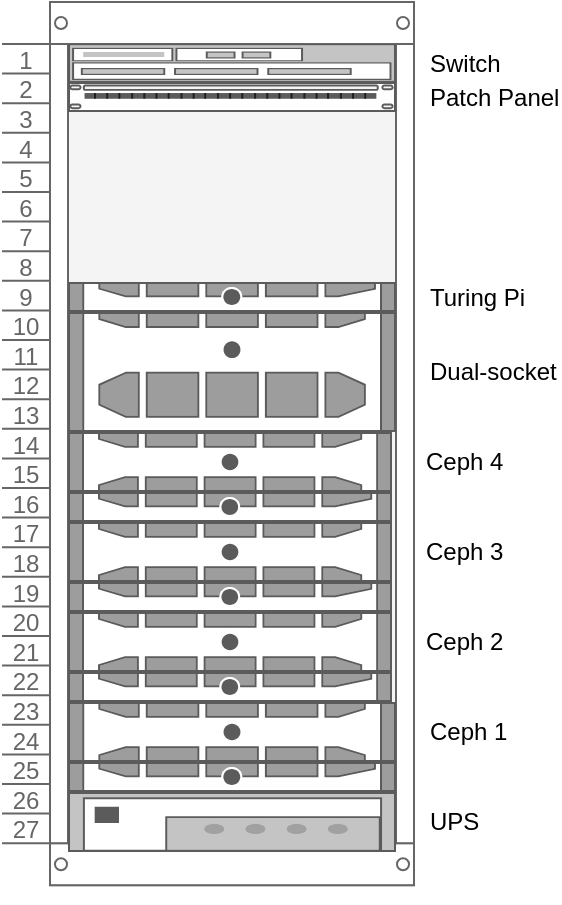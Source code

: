<mxfile version="20.8.23" type="github" pages="8">
  <diagram id="Quo61Ri9_a2yAbudEfrT" name="Rack">
    <mxGraphModel dx="1232" dy="1152" grid="1" gridSize="10" guides="1" tooltips="1" connect="1" arrows="1" fold="1" page="1" pageScale="1" pageWidth="850" pageHeight="1100" math="0" shadow="0">
      <root>
        <mxCell id="0" />
        <mxCell id="1" parent="0" />
        <mxCell id="zNo3CK7nKQr4pIhICBur-1" value="" style="strokeColor=#666666;html=1;verticalLabelPosition=bottom;labelBackgroundColor=#ffffff;verticalAlign=top;outlineConnect=0;shadow=0;dashed=0;shape=mxgraph.rackGeneral.rackCabinet2;fillColor2=#f4f4f4;container=1;collapsible=0;childLayout=rack;allowGaps=1;marginLeft=33;marginRight=9;marginTop=21;marginBottom=22;textColor=#666666;numDisp=ascend;unitNum=27;" parent="1" vertex="1">
          <mxGeometry x="300" y="170" width="206" height="450" as="geometry" />
        </mxCell>
        <mxCell id="zNo3CK7nKQr4pIhICBur-23" value="Switch" style="strokeColor=#666666;html=1;labelPosition=right;align=left;spacingLeft=15;shadow=0;dashed=0;outlineConnect=0;shape=mxgraph.rack.general.switches_1;" parent="zNo3CK7nKQr4pIhICBur-1" vertex="1">
          <mxGeometry x="33" y="21" width="164" height="19" as="geometry" />
        </mxCell>
        <mxCell id="zNo3CK7nKQr4pIhICBur-21" value="Patch Panel" style="strokeColor=#666666;html=1;labelPosition=right;align=left;spacingLeft=15;shadow=0;dashed=0;outlineConnect=0;shape=mxgraph.rack.general.cat5e_rack_mount_patch_panel_24_ports;" parent="zNo3CK7nKQr4pIhICBur-1" vertex="1">
          <mxGeometry x="33" y="40" width="164" height="15" as="geometry" />
        </mxCell>
        <mxCell id="zNo3CK7nKQr4pIhICBur-26" value="Turing Pi" style="strokeColor=#666666;html=1;labelPosition=right;align=left;spacingLeft=15;shadow=0;dashed=0;outlineConnect=0;shape=mxgraph.rack.dell.dell_poweredge_1u;" parent="zNo3CK7nKQr4pIhICBur-1" vertex="1">
          <mxGeometry x="33" y="140" width="164" height="15" as="geometry" />
        </mxCell>
        <mxCell id="zNo3CK7nKQr4pIhICBur-8" value="Dual-socket" style="strokeColor=#666666;html=1;labelPosition=right;align=left;spacingLeft=15;shadow=0;dashed=0;outlineConnect=0;shape=mxgraph.rack.dell.dell_poweredge_4u;" parent="zNo3CK7nKQr4pIhICBur-1" vertex="1">
          <mxGeometry x="33" y="155" width="164" height="60" as="geometry" />
        </mxCell>
        <mxCell id="zNo3CK7nKQr4pIhICBur-18" value="" style="group;labelPosition=right;verticalLabelPosition=middle;align=left;verticalAlign=middle;" parent="zNo3CK7nKQr4pIhICBur-1" vertex="1" connectable="0">
          <mxGeometry x="33" y="215" width="164" height="45" as="geometry" />
        </mxCell>
        <mxCell id="zNo3CK7nKQr4pIhICBur-19" value="Ceph 4" style="strokeColor=#666666;html=1;labelPosition=right;align=left;spacingLeft=15;shadow=0;dashed=0;outlineConnect=0;shape=mxgraph.rack.dell.dell_poweredge_2u;" parent="zNo3CK7nKQr4pIhICBur-18" vertex="1">
          <mxGeometry width="162" height="30" as="geometry" />
        </mxCell>
        <mxCell id="zNo3CK7nKQr4pIhICBur-20" value="" style="strokeColor=#666666;html=1;labelPosition=right;align=left;spacingLeft=15;shadow=0;dashed=0;outlineConnect=0;shape=mxgraph.rack.dell.dell_poweredge_1u;" parent="zNo3CK7nKQr4pIhICBur-18" vertex="1">
          <mxGeometry y="30" width="162" height="15" as="geometry" />
        </mxCell>
        <mxCell id="zNo3CK7nKQr4pIhICBur-30" value="" style="group;labelPosition=right;verticalLabelPosition=middle;align=left;verticalAlign=middle;" parent="zNo3CK7nKQr4pIhICBur-1" vertex="1" connectable="0">
          <mxGeometry x="33" y="260" width="164" height="45" as="geometry" />
        </mxCell>
        <mxCell id="zNo3CK7nKQr4pIhICBur-31" value="Ceph 3" style="strokeColor=#666666;html=1;labelPosition=right;align=left;spacingLeft=15;shadow=0;dashed=0;outlineConnect=0;shape=mxgraph.rack.dell.dell_poweredge_2u;" parent="zNo3CK7nKQr4pIhICBur-30" vertex="1">
          <mxGeometry width="162" height="30.0" as="geometry" />
        </mxCell>
        <mxCell id="zNo3CK7nKQr4pIhICBur-32" value="" style="strokeColor=#666666;html=1;labelPosition=right;align=left;spacingLeft=15;shadow=0;dashed=0;outlineConnect=0;shape=mxgraph.rack.dell.dell_poweredge_1u;" parent="zNo3CK7nKQr4pIhICBur-30" vertex="1">
          <mxGeometry y="30.0" width="162" height="15.0" as="geometry" />
        </mxCell>
        <mxCell id="zNo3CK7nKQr4pIhICBur-34" value="" style="group" parent="zNo3CK7nKQr4pIhICBur-1" vertex="1" connectable="0">
          <mxGeometry x="33" y="305" width="164" height="45" as="geometry" />
        </mxCell>
        <mxCell id="zNo3CK7nKQr4pIhICBur-13" value="Ceph 2" style="strokeColor=#666666;html=1;labelPosition=right;align=left;spacingLeft=15;shadow=0;dashed=0;outlineConnect=0;shape=mxgraph.rack.dell.dell_poweredge_2u;" parent="zNo3CK7nKQr4pIhICBur-34" vertex="1">
          <mxGeometry width="162" height="30" as="geometry" />
        </mxCell>
        <mxCell id="zNo3CK7nKQr4pIhICBur-14" value="" style="strokeColor=#666666;html=1;labelPosition=right;align=left;spacingLeft=15;shadow=0;dashed=0;outlineConnect=0;shape=mxgraph.rack.dell.dell_poweredge_1u;" parent="zNo3CK7nKQr4pIhICBur-34" vertex="1">
          <mxGeometry y="30" width="162" height="15" as="geometry" />
        </mxCell>
        <mxCell id="zNo3CK7nKQr4pIhICBur-33" value="" style="group" parent="zNo3CK7nKQr4pIhICBur-1" vertex="1" connectable="0">
          <mxGeometry x="33" y="350" width="164" height="45" as="geometry" />
        </mxCell>
        <mxCell id="zNo3CK7nKQr4pIhICBur-6" value="Ceph 1" style="strokeColor=#666666;html=1;labelPosition=right;align=left;spacingLeft=15;shadow=0;dashed=0;outlineConnect=0;shape=mxgraph.rack.dell.dell_poweredge_2u;" parent="zNo3CK7nKQr4pIhICBur-33" vertex="1">
          <mxGeometry width="164" height="30" as="geometry" />
        </mxCell>
        <mxCell id="zNo3CK7nKQr4pIhICBur-7" value="" style="strokeColor=#666666;html=1;labelPosition=right;align=left;spacingLeft=15;shadow=0;dashed=0;outlineConnect=0;shape=mxgraph.rack.dell.dell_poweredge_1u;" parent="zNo3CK7nKQr4pIhICBur-33" vertex="1">
          <mxGeometry y="30" width="164" height="15" as="geometry" />
        </mxCell>
        <mxCell id="zNo3CK7nKQr4pIhICBur-28" value="UPS" style="strokeColor=#666666;html=1;labelPosition=right;align=left;spacingLeft=15;shadow=0;dashed=0;outlineConnect=0;shape=mxgraph.rack.general.hub;" parent="zNo3CK7nKQr4pIhICBur-1" vertex="1">
          <mxGeometry x="33" y="395" width="164" height="30" as="geometry" />
        </mxCell>
      </root>
    </mxGraphModel>
  </diagram>
  <diagram id="E1EfsuxhSvi0O3DrFGvF" name="Network Overview">
    <mxGraphModel dx="1232" dy="1152" grid="1" gridSize="10" guides="1" tooltips="1" connect="1" arrows="1" fold="1" page="1" pageScale="1" pageWidth="850" pageHeight="1100" math="0" shadow="0">
      <root>
        <mxCell id="0" />
        <mxCell id="1" parent="0" />
        <mxCell id="7sLhB7o1R7ILvc8eoV0f-6" style="edgeStyle=orthogonalEdgeStyle;rounded=0;orthogonalLoop=1;jettySize=auto;html=1;entryX=0.1;entryY=1;entryDx=0;entryDy=0;entryPerimeter=0;" parent="1" source="7sLhB7o1R7ILvc8eoV0f-2" target="7sLhB7o1R7ILvc8eoV0f-5" edge="1">
          <mxGeometry relative="1" as="geometry" />
        </mxCell>
        <UserObject label="SuperMicro" link="data:page/id,ElCHXQXP82IoNYrYS7ia" id="7sLhB7o1R7ILvc8eoV0f-2">
          <mxCell style="sketch=0;aspect=fixed;pointerEvents=1;shadow=0;dashed=0;html=1;strokeColor=none;labelPosition=center;verticalLabelPosition=bottom;verticalAlign=top;align=center;fillColor=#00188D;shape=mxgraph.mscae.enterprise.device" parent="1" vertex="1">
            <mxGeometry x="336" y="524" width="50" height="26" as="geometry" />
          </mxCell>
        </UserObject>
        <mxCell id="7sLhB7o1R7ILvc8eoV0f-8" style="edgeStyle=orthogonalEdgeStyle;rounded=0;orthogonalLoop=1;jettySize=auto;html=1;entryX=0.9;entryY=1;entryDx=0;entryDy=0;entryPerimeter=0;" parent="1" source="7sLhB7o1R7ILvc8eoV0f-3" target="7sLhB7o1R7ILvc8eoV0f-5" edge="1">
          <mxGeometry relative="1" as="geometry" />
        </mxCell>
        <UserObject label="Ceph" link="data:page/id,j83oYdBpqzVburkKQ1tJ" id="7sLhB7o1R7ILvc8eoV0f-3">
          <mxCell style="sketch=0;aspect=fixed;pointerEvents=1;shadow=0;dashed=0;html=1;strokeColor=none;labelPosition=center;verticalLabelPosition=bottom;verticalAlign=top;align=center;fillColor=#00188D;shape=mxgraph.mscae.enterprise.device" parent="1" vertex="1">
            <mxGeometry x="465" y="524" width="50" height="26" as="geometry" />
          </mxCell>
        </UserObject>
        <mxCell id="7sLhB7o1R7ILvc8eoV0f-7" style="edgeStyle=orthogonalEdgeStyle;rounded=0;orthogonalLoop=1;jettySize=auto;html=1;entryX=0.5;entryY=1;entryDx=0;entryDy=0;entryPerimeter=0;" parent="1" source="7sLhB7o1R7ILvc8eoV0f-4" target="7sLhB7o1R7ILvc8eoV0f-5" edge="1">
          <mxGeometry relative="1" as="geometry" />
        </mxCell>
        <UserObject label="JellyHive" link="data:page/id,f75ZTOVikK77dWQOuikO" id="7sLhB7o1R7ILvc8eoV0f-4">
          <mxCell style="sketch=0;aspect=fixed;pointerEvents=1;shadow=0;dashed=0;html=1;strokeColor=none;labelPosition=center;verticalLabelPosition=bottom;verticalAlign=top;align=center;fillColor=#00188D;shape=mxgraph.mscae.enterprise.device" parent="1" vertex="1">
            <mxGeometry x="400.5" y="524" width="50" height="26" as="geometry" />
          </mxCell>
        </UserObject>
        <mxCell id="5HfGmw7fs_nK85q7B12F-2" style="edgeStyle=orthogonalEdgeStyle;rounded=0;orthogonalLoop=1;jettySize=auto;html=1;exitX=0.5;exitY=0;exitDx=0;exitDy=0;exitPerimeter=0;entryX=0.5;entryY=0.71;entryDx=0;entryDy=0;entryPerimeter=0;" parent="1" source="7sLhB7o1R7ILvc8eoV0f-5" target="5HfGmw7fs_nK85q7B12F-1" edge="1">
          <mxGeometry relative="1" as="geometry" />
        </mxCell>
        <mxCell id="7sLhB7o1R7ILvc8eoV0f-5" value="10G&amp;nbsp; SFP+ Switch" style="fontColor=#0066CC;verticalAlign=middle;verticalLabelPosition=middle;labelPosition=left;align=right;html=1;outlineConnect=0;fillColor=#CCCCCC;strokeColor=#6881B3;gradientColor=none;gradientDirection=north;strokeWidth=2;shape=mxgraph.networks.switch;" parent="1" vertex="1">
          <mxGeometry x="376" y="394" width="100" height="30" as="geometry" />
        </mxCell>
        <mxCell id="7sLhB7o1R7ILvc8eoV0f-9" value="" style="sketch=0;aspect=fixed;pointerEvents=1;shadow=0;dashed=0;html=1;strokeColor=none;labelPosition=center;verticalLabelPosition=bottom;verticalAlign=top;align=center;fillColor=#00188D;shape=mxgraph.mscae.enterprise.wireless_connection;rotation=-90;" parent="1" vertex="1">
          <mxGeometry x="404.5" y="215.62" width="42" height="50" as="geometry" />
        </mxCell>
        <mxCell id="7sLhB7o1R7ILvc8eoV0f-10" value="Orbi Main" style="sketch=0;aspect=fixed;pointerEvents=1;shadow=0;dashed=0;html=1;strokeColor=none;labelPosition=left;verticalLabelPosition=middle;verticalAlign=middle;align=right;fillColor=#00188D;shape=mxgraph.mscae.enterprise.router" parent="1" vertex="1">
          <mxGeometry x="386" y="154" width="79" height="61.62" as="geometry" />
        </mxCell>
        <mxCell id="5HfGmw7fs_nK85q7B12F-1" value="Orbi Room" style="sketch=0;aspect=fixed;pointerEvents=1;shadow=0;dashed=0;html=1;strokeColor=none;labelPosition=left;verticalLabelPosition=middle;verticalAlign=middle;align=right;fillColor=#00188D;shape=mxgraph.mscae.enterprise.router" parent="1" vertex="1">
          <mxGeometry x="386" y="274" width="79" height="61.62" as="geometry" />
        </mxCell>
      </root>
    </mxGraphModel>
  </diagram>
  <diagram id="ElCHXQXP82IoNYrYS7ia" name="SuperMicro DualSock">
    <mxGraphModel dx="1232" dy="1152" grid="1" gridSize="10" guides="1" tooltips="1" connect="1" arrows="1" fold="1" page="1" pageScale="1" pageWidth="850" pageHeight="1100" math="0" shadow="0">
      <root>
        <mxCell id="0" />
        <mxCell id="1" parent="0" />
      </root>
    </mxGraphModel>
  </diagram>
  <diagram id="j83oYdBpqzVburkKQ1tJ" name="Ceph">
    <mxGraphModel dx="1232" dy="1152" grid="1" gridSize="10" guides="1" tooltips="1" connect="1" arrows="1" fold="1" page="1" pageScale="1" pageWidth="850" pageHeight="1100" math="0" shadow="0">
      <root>
        <mxCell id="0" />
        <mxCell id="1" parent="0" />
        <mxCell id="AwaVexAP-3yjNLGgfEaI-5" style="edgeStyle=orthogonalEdgeStyle;rounded=0;orthogonalLoop=1;jettySize=auto;html=1;exitX=0.5;exitY=0;exitDx=0;exitDy=0;exitPerimeter=0;entryX=0.01;entryY=0.98;entryDx=0;entryDy=0;entryPerimeter=0;" parent="1" source="AwaVexAP-3yjNLGgfEaI-1" target="AwaVexAP-3yjNLGgfEaI-4" edge="1">
          <mxGeometry relative="1" as="geometry" />
        </mxCell>
        <UserObject label="Ceph-1" link="data:page/id,Vjd5sq-JhDC3Dur63Eyk" id="AwaVexAP-3yjNLGgfEaI-1">
          <mxCell style="sketch=0;aspect=fixed;pointerEvents=1;shadow=0;dashed=0;html=1;strokeColor=none;labelPosition=center;verticalLabelPosition=bottom;verticalAlign=top;align=center;fillColor=#00188D;shape=mxgraph.mscae.enterprise.server_generic" parent="1" vertex="1">
            <mxGeometry x="330" y="490" width="24" height="50" as="geometry" />
          </mxCell>
        </UserObject>
        <mxCell id="AwaVexAP-3yjNLGgfEaI-6" style="edgeStyle=orthogonalEdgeStyle;rounded=0;orthogonalLoop=1;jettySize=auto;html=1;exitX=0.5;exitY=0;exitDx=0;exitDy=0;exitPerimeter=0;entryX=0.5;entryY=1;entryDx=0;entryDy=0;entryPerimeter=0;" parent="1" source="AwaVexAP-3yjNLGgfEaI-2" target="AwaVexAP-3yjNLGgfEaI-4" edge="1">
          <mxGeometry relative="1" as="geometry" />
        </mxCell>
        <UserObject label="Ceph-2" link="data:page/id,dJAMB9YnKg-9HXfTzt0Q" id="AwaVexAP-3yjNLGgfEaI-2">
          <mxCell style="sketch=0;aspect=fixed;pointerEvents=1;shadow=0;dashed=0;html=1;strokeColor=none;labelPosition=center;verticalLabelPosition=bottom;verticalAlign=top;align=center;fillColor=#00188D;shape=mxgraph.mscae.enterprise.server_generic" parent="1" vertex="1">
            <mxGeometry x="450" y="490" width="24" height="50" as="geometry" />
          </mxCell>
        </UserObject>
        <mxCell id="AwaVexAP-3yjNLGgfEaI-7" style="edgeStyle=orthogonalEdgeStyle;rounded=0;orthogonalLoop=1;jettySize=auto;html=1;exitX=0.5;exitY=0;exitDx=0;exitDy=0;exitPerimeter=0;entryX=0.99;entryY=0.98;entryDx=0;entryDy=0;entryPerimeter=0;" parent="1" source="AwaVexAP-3yjNLGgfEaI-3" target="AwaVexAP-3yjNLGgfEaI-4" edge="1">
          <mxGeometry relative="1" as="geometry" />
        </mxCell>
        <UserObject label="Ceph-3" link="data:page/id,MnN-UX4BbHbzCIjnVO7I" id="AwaVexAP-3yjNLGgfEaI-3">
          <mxCell style="sketch=0;aspect=fixed;pointerEvents=1;shadow=0;dashed=0;html=1;strokeColor=none;labelPosition=center;verticalLabelPosition=bottom;verticalAlign=top;align=center;fillColor=#00188D;shape=mxgraph.mscae.enterprise.server_generic" parent="1" vertex="1">
            <mxGeometry x="570" y="490" width="24" height="50" as="geometry" />
          </mxCell>
        </UserObject>
        <mxCell id="AwaVexAP-3yjNLGgfEaI-4" value="10Gb SFP+ Switch" style="sketch=0;aspect=fixed;pointerEvents=1;shadow=0;dashed=0;html=1;strokeColor=none;labelPosition=center;verticalLabelPosition=top;verticalAlign=bottom;align=center;fillColor=#00188D;shape=mxgraph.mscae.enterprise.device" parent="1" vertex="1">
          <mxGeometry x="437" y="320" width="50" height="26" as="geometry" />
        </mxCell>
        <UserObject label="Go Back" link="data:page/id,E1EfsuxhSvi0O3DrFGvF" id="1Opaqr3p8xX2t_JSOPM--1">
          <mxCell style="shape=flexArrow;endArrow=classic;html=1;rounded=0;labelPosition=right;verticalLabelPosition=bottom;align=left;verticalAlign=top;" parent="1" edge="1">
            <mxGeometry width="50" height="50" relative="1" as="geometry">
              <mxPoint x="90" y="90" as="sourcePoint" />
              <mxPoint x="40" y="40" as="targetPoint" />
            </mxGeometry>
          </mxCell>
        </UserObject>
      </root>
    </mxGraphModel>
  </diagram>
  <diagram id="Vjd5sq-JhDC3Dur63Eyk" name="Ceph-1">
    <mxGraphModel dx="1232" dy="1152" grid="1" gridSize="10" guides="1" tooltips="1" connect="1" arrows="1" fold="1" page="1" pageScale="1" pageWidth="850" pageHeight="1100" math="0" shadow="0">
      <root>
        <mxCell id="0" />
        <mxCell id="1" parent="0" />
        <mxCell id="ApBoAAum1uApdB_s47ig-1" value="SFP+ NIC, Dual port" style="sketch=0;aspect=fixed;pointerEvents=1;shadow=0;dashed=0;html=1;strokeColor=none;labelPosition=center;verticalLabelPosition=bottom;verticalAlign=top;align=center;fillColor=#00188D;shape=mxgraph.mscae.enterprise.network_card" parent="1" vertex="1">
          <mxGeometry x="520" y="720" width="50" height="35" as="geometry" />
        </mxCell>
        <mxCell id="ApBoAAum1uApdB_s47ig-2" value="mITX/mATX 2U Chassis, 4~ 3.5&quot; drives" style="sketch=0;aspect=fixed;pointerEvents=1;shadow=0;dashed=0;html=1;strokeColor=none;labelPosition=center;verticalLabelPosition=top;verticalAlign=bottom;align=center;fillColor=#00188D;shape=mxgraph.mscae.enterprise.device" parent="1" vertex="1">
          <mxGeometry x="400" y="450" width="50" height="26" as="geometry" />
        </mxCell>
        <mxCell id="ApBoAAum1uApdB_s47ig-3" style="edgeStyle=orthogonalEdgeStyle;rounded=0;orthogonalLoop=1;jettySize=auto;html=1;exitX=1;exitY=0.505;exitDx=0;exitDy=0;exitPerimeter=0;" parent="1" source="ApBoAAum1uApdB_s47ig-5" target="ApBoAAum1uApdB_s47ig-1" edge="1">
          <mxGeometry relative="1" as="geometry" />
        </mxCell>
        <mxCell id="ApBoAAum1uApdB_s47ig-4" style="edgeStyle=orthogonalEdgeStyle;rounded=0;orthogonalLoop=1;jettySize=auto;html=1;exitX=0.5;exitY=0.03;exitDx=0;exitDy=0;exitPerimeter=0;entryX=0.5;entryY=1;entryDx=0;entryDy=0;entryPerimeter=0;" parent="1" source="ApBoAAum1uApdB_s47ig-5" target="ApBoAAum1uApdB_s47ig-15" edge="1">
          <mxGeometry relative="1" as="geometry" />
        </mxCell>
        <mxCell id="ApBoAAum1uApdB_s47ig-5" value="Ryzen 7 5700G" style="sketch=0;aspect=fixed;pointerEvents=1;shadow=0;dashed=0;html=1;strokeColor=none;labelPosition=left;verticalLabelPosition=middle;verticalAlign=middle;align=right;fillColor=#00188D;shape=mxgraph.mscae.enterprise.connectors" parent="1" vertex="1">
          <mxGeometry x="400" y="720" width="50" height="34" as="geometry" />
        </mxCell>
        <mxCell id="ApBoAAum1uApdB_s47ig-6" style="edgeStyle=orthogonalEdgeStyle;rounded=0;orthogonalLoop=1;jettySize=auto;html=1;exitX=1;exitY=0.5;exitDx=0;exitDy=0;exitPerimeter=0;entryX=0;entryY=0.5;entryDx=0;entryDy=0;entryPerimeter=0;" parent="1" source="ApBoAAum1uApdB_s47ig-7" target="ApBoAAum1uApdB_s47ig-15" edge="1">
          <mxGeometry relative="1" as="geometry" />
        </mxCell>
        <mxCell id="ApBoAAum1uApdB_s47ig-7" value="4TB 3.5&quot; HDD" style="sketch=0;aspect=fixed;pointerEvents=1;shadow=0;dashed=0;html=1;strokeColor=none;labelPosition=center;verticalLabelPosition=bottom;verticalAlign=top;align=center;fillColor=#00188D;shape=mxgraph.mscae.enterprise.database_generic" parent="1" vertex="1">
          <mxGeometry x="114.5" y="700" width="37" height="50" as="geometry" />
        </mxCell>
        <mxCell id="ApBoAAum1uApdB_s47ig-8" style="edgeStyle=orthogonalEdgeStyle;rounded=0;orthogonalLoop=1;jettySize=auto;html=1;exitX=1;exitY=0.5;exitDx=0;exitDy=0;exitPerimeter=0;entryX=0;entryY=0.5;entryDx=0;entryDy=0;entryPerimeter=0;" parent="1" source="ApBoAAum1uApdB_s47ig-9" target="ApBoAAum1uApdB_s47ig-15" edge="1">
          <mxGeometry relative="1" as="geometry" />
        </mxCell>
        <mxCell id="ApBoAAum1uApdB_s47ig-9" value="M.2 NVMe for OS" style="sketch=0;aspect=fixed;pointerEvents=1;shadow=0;dashed=0;html=1;strokeColor=none;labelPosition=center;verticalLabelPosition=top;verticalAlign=bottom;align=center;fillColor=#00188D;shape=mxgraph.mscae.enterprise.document" parent="1" vertex="1">
          <mxGeometry x="111.5" y="490" width="40" height="50" as="geometry" />
        </mxCell>
        <mxCell id="ApBoAAum1uApdB_s47ig-10" style="edgeStyle=orthogonalEdgeStyle;rounded=0;orthogonalLoop=1;jettySize=auto;html=1;exitX=1;exitY=0.5;exitDx=0;exitDy=0;exitPerimeter=0;entryX=0;entryY=0.5;entryDx=0;entryDy=0;entryPerimeter=0;" parent="1" source="ApBoAAum1uApdB_s47ig-11" target="ApBoAAum1uApdB_s47ig-15" edge="1">
          <mxGeometry relative="1" as="geometry" />
        </mxCell>
        <mxCell id="ApBoAAum1uApdB_s47ig-11" value="M.2 NVMe for Journaling" style="sketch=0;aspect=fixed;pointerEvents=1;shadow=0;dashed=0;html=1;strokeColor=none;labelPosition=center;verticalLabelPosition=bottom;verticalAlign=top;align=center;fillColor=#00188D;shape=mxgraph.mscae.enterprise.document" parent="1" vertex="1">
          <mxGeometry x="110" y="589" width="40" height="50" as="geometry" />
        </mxCell>
        <mxCell id="ApBoAAum1uApdB_s47ig-12" style="edgeStyle=orthogonalEdgeStyle;rounded=0;orthogonalLoop=1;jettySize=auto;html=1;exitX=0.5;exitY=0;exitDx=0;exitDy=0;exitPerimeter=0;entryX=0.5;entryY=0.97;entryDx=0;entryDy=0;entryPerimeter=0;" parent="1" source="ApBoAAum1uApdB_s47ig-13" target="ApBoAAum1uApdB_s47ig-5" edge="1">
          <mxGeometry relative="1" as="geometry" />
        </mxCell>
        <mxCell id="ApBoAAum1uApdB_s47ig-13" value="32-64GB Ram" style="sketch=0;aspect=fixed;pointerEvents=1;shadow=0;dashed=0;html=1;strokeColor=none;labelPosition=center;verticalLabelPosition=bottom;verticalAlign=top;align=center;fillColor=#00188D;shape=mxgraph.mscae.enterprise.storage" parent="1" vertex="1">
          <mxGeometry x="400" y="840" width="50" height="41" as="geometry" />
        </mxCell>
        <mxCell id="ApBoAAum1uApdB_s47ig-14" style="edgeStyle=orthogonalEdgeStyle;rounded=0;orthogonalLoop=1;jettySize=auto;html=1;exitX=0.5;exitY=0;exitDx=0;exitDy=0;exitPerimeter=0;entryX=0.5;entryY=1;entryDx=0;entryDy=0;entryPerimeter=0;" parent="1" source="ApBoAAum1uApdB_s47ig-15" target="ApBoAAum1uApdB_s47ig-2" edge="1">
          <mxGeometry relative="1" as="geometry" />
        </mxCell>
        <mxCell id="ApBoAAum1uApdB_s47ig-15" value="mITX/mATX motherboard" style="sketch=0;aspect=fixed;pointerEvents=1;shadow=0;dashed=0;html=1;strokeColor=none;labelPosition=right;verticalLabelPosition=middle;verticalAlign=middle;align=left;fillColor=#00188D;shape=mxgraph.mscae.enterprise.smartcard" parent="1" vertex="1">
          <mxGeometry x="400" y="598" width="50" height="32" as="geometry" />
        </mxCell>
        <UserObject label="Go Back" link="data:page/id,j83oYdBpqzVburkKQ1tJ" id="hIyNV1SKVltQaKVPm9AW-1">
          <mxCell style="shape=flexArrow;endArrow=classic;html=1;rounded=0;labelPosition=right;verticalLabelPosition=bottom;align=left;verticalAlign=top;" parent="1" edge="1">
            <mxGeometry width="50" height="50" relative="1" as="geometry">
              <mxPoint x="90" y="90" as="sourcePoint" />
              <mxPoint x="40" y="40" as="targetPoint" />
            </mxGeometry>
          </mxCell>
        </UserObject>
      </root>
    </mxGraphModel>
  </diagram>
  <diagram id="dJAMB9YnKg-9HXfTzt0Q" name="Ceph-2">
    <mxGraphModel dx="1232" dy="1152" grid="1" gridSize="10" guides="1" tooltips="1" connect="1" arrows="1" fold="1" page="1" pageScale="1" pageWidth="850" pageHeight="1100" math="0" shadow="0">
      <root>
        <mxCell id="0" />
        <mxCell id="1" parent="0" />
        <mxCell id="Hj6cFRKGHhb9x1Fbf2D3-1" value="SFP+ NIC, Dual port" style="sketch=0;aspect=fixed;pointerEvents=1;shadow=0;dashed=0;html=1;strokeColor=none;labelPosition=center;verticalLabelPosition=bottom;verticalAlign=top;align=center;fillColor=#00188D;shape=mxgraph.mscae.enterprise.network_card" parent="1" vertex="1">
          <mxGeometry x="520" y="720" width="50" height="35" as="geometry" />
        </mxCell>
        <mxCell id="Hj6cFRKGHhb9x1Fbf2D3-2" value="mITX/mATX 2U Chassis, 4~ 3.5&quot; drives" style="sketch=0;aspect=fixed;pointerEvents=1;shadow=0;dashed=0;html=1;strokeColor=none;labelPosition=center;verticalLabelPosition=top;verticalAlign=bottom;align=center;fillColor=#00188D;shape=mxgraph.mscae.enterprise.device" parent="1" vertex="1">
          <mxGeometry x="400" y="450" width="50" height="26" as="geometry" />
        </mxCell>
        <mxCell id="Hj6cFRKGHhb9x1Fbf2D3-3" style="edgeStyle=orthogonalEdgeStyle;rounded=0;orthogonalLoop=1;jettySize=auto;html=1;exitX=1;exitY=0.505;exitDx=0;exitDy=0;exitPerimeter=0;" parent="1" source="Hj6cFRKGHhb9x1Fbf2D3-5" target="Hj6cFRKGHhb9x1Fbf2D3-1" edge="1">
          <mxGeometry relative="1" as="geometry" />
        </mxCell>
        <mxCell id="Hj6cFRKGHhb9x1Fbf2D3-4" style="edgeStyle=orthogonalEdgeStyle;rounded=0;orthogonalLoop=1;jettySize=auto;html=1;exitX=0.5;exitY=0.03;exitDx=0;exitDy=0;exitPerimeter=0;entryX=0.5;entryY=1;entryDx=0;entryDy=0;entryPerimeter=0;" parent="1" source="Hj6cFRKGHhb9x1Fbf2D3-5" target="Hj6cFRKGHhb9x1Fbf2D3-15" edge="1">
          <mxGeometry relative="1" as="geometry" />
        </mxCell>
        <mxCell id="Hj6cFRKGHhb9x1Fbf2D3-5" value="Ryzen 7 5700G" style="sketch=0;aspect=fixed;pointerEvents=1;shadow=0;dashed=0;html=1;strokeColor=none;labelPosition=left;verticalLabelPosition=middle;verticalAlign=middle;align=right;fillColor=#00188D;shape=mxgraph.mscae.enterprise.connectors" parent="1" vertex="1">
          <mxGeometry x="400" y="720" width="50" height="34" as="geometry" />
        </mxCell>
        <mxCell id="Hj6cFRKGHhb9x1Fbf2D3-6" style="edgeStyle=orthogonalEdgeStyle;rounded=0;orthogonalLoop=1;jettySize=auto;html=1;exitX=1;exitY=0.5;exitDx=0;exitDy=0;exitPerimeter=0;entryX=0;entryY=0.5;entryDx=0;entryDy=0;entryPerimeter=0;" parent="1" source="Hj6cFRKGHhb9x1Fbf2D3-7" target="Hj6cFRKGHhb9x1Fbf2D3-15" edge="1">
          <mxGeometry relative="1" as="geometry" />
        </mxCell>
        <mxCell id="Hj6cFRKGHhb9x1Fbf2D3-7" value="4TB 3.5&quot; HDD" style="sketch=0;aspect=fixed;pointerEvents=1;shadow=0;dashed=0;html=1;strokeColor=none;labelPosition=center;verticalLabelPosition=bottom;verticalAlign=top;align=center;fillColor=#00188D;shape=mxgraph.mscae.enterprise.database_generic" parent="1" vertex="1">
          <mxGeometry x="114.5" y="700" width="37" height="50" as="geometry" />
        </mxCell>
        <mxCell id="Hj6cFRKGHhb9x1Fbf2D3-8" style="edgeStyle=orthogonalEdgeStyle;rounded=0;orthogonalLoop=1;jettySize=auto;html=1;exitX=1;exitY=0.5;exitDx=0;exitDy=0;exitPerimeter=0;entryX=0;entryY=0.5;entryDx=0;entryDy=0;entryPerimeter=0;" parent="1" source="Hj6cFRKGHhb9x1Fbf2D3-9" target="Hj6cFRKGHhb9x1Fbf2D3-15" edge="1">
          <mxGeometry relative="1" as="geometry" />
        </mxCell>
        <mxCell id="Hj6cFRKGHhb9x1Fbf2D3-9" value="M.2 NVMe for OS" style="sketch=0;aspect=fixed;pointerEvents=1;shadow=0;dashed=0;html=1;strokeColor=none;labelPosition=center;verticalLabelPosition=top;verticalAlign=bottom;align=center;fillColor=#00188D;shape=mxgraph.mscae.enterprise.document" parent="1" vertex="1">
          <mxGeometry x="111.5" y="490" width="40" height="50" as="geometry" />
        </mxCell>
        <mxCell id="Hj6cFRKGHhb9x1Fbf2D3-10" style="edgeStyle=orthogonalEdgeStyle;rounded=0;orthogonalLoop=1;jettySize=auto;html=1;exitX=1;exitY=0.5;exitDx=0;exitDy=0;exitPerimeter=0;entryX=0;entryY=0.5;entryDx=0;entryDy=0;entryPerimeter=0;" parent="1" source="Hj6cFRKGHhb9x1Fbf2D3-11" target="Hj6cFRKGHhb9x1Fbf2D3-15" edge="1">
          <mxGeometry relative="1" as="geometry" />
        </mxCell>
        <mxCell id="Hj6cFRKGHhb9x1Fbf2D3-11" value="M.2 NVMe for Journaling" style="sketch=0;aspect=fixed;pointerEvents=1;shadow=0;dashed=0;html=1;strokeColor=none;labelPosition=center;verticalLabelPosition=bottom;verticalAlign=top;align=center;fillColor=#00188D;shape=mxgraph.mscae.enterprise.document" parent="1" vertex="1">
          <mxGeometry x="110" y="589" width="40" height="50" as="geometry" />
        </mxCell>
        <mxCell id="Hj6cFRKGHhb9x1Fbf2D3-12" style="edgeStyle=orthogonalEdgeStyle;rounded=0;orthogonalLoop=1;jettySize=auto;html=1;exitX=0.5;exitY=0;exitDx=0;exitDy=0;exitPerimeter=0;entryX=0.5;entryY=0.97;entryDx=0;entryDy=0;entryPerimeter=0;" parent="1" source="Hj6cFRKGHhb9x1Fbf2D3-13" target="Hj6cFRKGHhb9x1Fbf2D3-5" edge="1">
          <mxGeometry relative="1" as="geometry" />
        </mxCell>
        <mxCell id="Hj6cFRKGHhb9x1Fbf2D3-13" value="32-64GB Ram" style="sketch=0;aspect=fixed;pointerEvents=1;shadow=0;dashed=0;html=1;strokeColor=none;labelPosition=center;verticalLabelPosition=bottom;verticalAlign=top;align=center;fillColor=#00188D;shape=mxgraph.mscae.enterprise.storage" parent="1" vertex="1">
          <mxGeometry x="400" y="840" width="50" height="41" as="geometry" />
        </mxCell>
        <mxCell id="Hj6cFRKGHhb9x1Fbf2D3-14" style="edgeStyle=orthogonalEdgeStyle;rounded=0;orthogonalLoop=1;jettySize=auto;html=1;exitX=0.5;exitY=0;exitDx=0;exitDy=0;exitPerimeter=0;entryX=0.5;entryY=1;entryDx=0;entryDy=0;entryPerimeter=0;" parent="1" source="Hj6cFRKGHhb9x1Fbf2D3-15" target="Hj6cFRKGHhb9x1Fbf2D3-2" edge="1">
          <mxGeometry relative="1" as="geometry" />
        </mxCell>
        <mxCell id="Hj6cFRKGHhb9x1Fbf2D3-15" value="mITX/mATX motherboard" style="sketch=0;aspect=fixed;pointerEvents=1;shadow=0;dashed=0;html=1;strokeColor=none;labelPosition=right;verticalLabelPosition=middle;verticalAlign=middle;align=left;fillColor=#00188D;shape=mxgraph.mscae.enterprise.smartcard" parent="1" vertex="1">
          <mxGeometry x="400" y="598" width="50" height="32" as="geometry" />
        </mxCell>
        <UserObject label="Go Back" link="data:page/id,j83oYdBpqzVburkKQ1tJ" id="wXbcz0rHVDjoHOJDXH11-1">
          <mxCell style="shape=flexArrow;endArrow=classic;html=1;rounded=0;labelPosition=right;verticalLabelPosition=bottom;align=left;verticalAlign=top;" parent="1" edge="1">
            <mxGeometry width="50" height="50" relative="1" as="geometry">
              <mxPoint x="90" y="90" as="sourcePoint" />
              <mxPoint x="40" y="40" as="targetPoint" />
            </mxGeometry>
          </mxCell>
        </UserObject>
      </root>
    </mxGraphModel>
  </diagram>
  <diagram id="MnN-UX4BbHbzCIjnVO7I" name="Ceph-3">
    <mxGraphModel dx="1232" dy="1152" grid="1" gridSize="10" guides="1" tooltips="1" connect="1" arrows="1" fold="1" page="1" pageScale="1" pageWidth="850" pageHeight="1100" math="0" shadow="0">
      <root>
        <mxCell id="0" />
        <mxCell id="1" parent="0" />
        <mxCell id="WTUsXe7EHXzarnpLnSN8-1" value="SFP+ NIC, Dual port" style="sketch=0;aspect=fixed;pointerEvents=1;shadow=0;dashed=0;html=1;strokeColor=none;labelPosition=center;verticalLabelPosition=bottom;verticalAlign=top;align=center;fillColor=#00188D;shape=mxgraph.mscae.enterprise.network_card" parent="1" vertex="1">
          <mxGeometry x="520" y="720" width="50" height="35" as="geometry" />
        </mxCell>
        <mxCell id="WTUsXe7EHXzarnpLnSN8-6" value="mITX/mATX 2U Chassis, 4~ 3.5&quot; drives" style="sketch=0;aspect=fixed;pointerEvents=1;shadow=0;dashed=0;html=1;strokeColor=none;labelPosition=center;verticalLabelPosition=top;verticalAlign=bottom;align=center;fillColor=#00188D;shape=mxgraph.mscae.enterprise.device" parent="1" vertex="1">
          <mxGeometry x="400" y="450" width="50" height="26" as="geometry" />
        </mxCell>
        <mxCell id="WTUsXe7EHXzarnpLnSN8-7" style="edgeStyle=orthogonalEdgeStyle;rounded=0;orthogonalLoop=1;jettySize=auto;html=1;exitX=1;exitY=0.505;exitDx=0;exitDy=0;exitPerimeter=0;" parent="1" source="WTUsXe7EHXzarnpLnSN8-8" target="WTUsXe7EHXzarnpLnSN8-1" edge="1">
          <mxGeometry relative="1" as="geometry" />
        </mxCell>
        <mxCell id="NJ7LlG7DpJsIjzuGmJOf-6" style="edgeStyle=orthogonalEdgeStyle;rounded=0;orthogonalLoop=1;jettySize=auto;html=1;exitX=0.5;exitY=0.03;exitDx=0;exitDy=0;exitPerimeter=0;entryX=0.5;entryY=1;entryDx=0;entryDy=0;entryPerimeter=0;" parent="1" source="WTUsXe7EHXzarnpLnSN8-8" target="NJ7LlG7DpJsIjzuGmJOf-4" edge="1">
          <mxGeometry relative="1" as="geometry" />
        </mxCell>
        <mxCell id="WTUsXe7EHXzarnpLnSN8-8" value="Ryzen 7 5700G" style="sketch=0;aspect=fixed;pointerEvents=1;shadow=0;dashed=0;html=1;strokeColor=none;labelPosition=left;verticalLabelPosition=middle;verticalAlign=middle;align=right;fillColor=#00188D;shape=mxgraph.mscae.enterprise.connectors" parent="1" vertex="1">
          <mxGeometry x="400" y="720" width="50" height="34" as="geometry" />
        </mxCell>
        <mxCell id="NJ7LlG7DpJsIjzuGmJOf-9" style="edgeStyle=orthogonalEdgeStyle;rounded=0;orthogonalLoop=1;jettySize=auto;html=1;exitX=1;exitY=0.5;exitDx=0;exitDy=0;exitPerimeter=0;entryX=0;entryY=0.5;entryDx=0;entryDy=0;entryPerimeter=0;" parent="1" source="WTUsXe7EHXzarnpLnSN8-9" target="NJ7LlG7DpJsIjzuGmJOf-4" edge="1">
          <mxGeometry relative="1" as="geometry" />
        </mxCell>
        <mxCell id="WTUsXe7EHXzarnpLnSN8-9" value="4TB 3.5&quot; HDD" style="sketch=0;aspect=fixed;pointerEvents=1;shadow=0;dashed=0;html=1;strokeColor=none;labelPosition=center;verticalLabelPosition=bottom;verticalAlign=top;align=center;fillColor=#00188D;shape=mxgraph.mscae.enterprise.database_generic" parent="1" vertex="1">
          <mxGeometry x="114.5" y="700" width="37" height="50" as="geometry" />
        </mxCell>
        <mxCell id="NJ7LlG7DpJsIjzuGmJOf-10" style="edgeStyle=orthogonalEdgeStyle;rounded=0;orthogonalLoop=1;jettySize=auto;html=1;exitX=1;exitY=0.5;exitDx=0;exitDy=0;exitPerimeter=0;entryX=0;entryY=0.5;entryDx=0;entryDy=0;entryPerimeter=0;" parent="1" source="WTUsXe7EHXzarnpLnSN8-10" target="NJ7LlG7DpJsIjzuGmJOf-4" edge="1">
          <mxGeometry relative="1" as="geometry" />
        </mxCell>
        <mxCell id="WTUsXe7EHXzarnpLnSN8-10" value="M.2 NVMe for OS" style="sketch=0;aspect=fixed;pointerEvents=1;shadow=0;dashed=0;html=1;strokeColor=none;labelPosition=center;verticalLabelPosition=top;verticalAlign=bottom;align=center;fillColor=#00188D;shape=mxgraph.mscae.enterprise.document" parent="1" vertex="1">
          <mxGeometry x="111.5" y="490" width="40" height="50" as="geometry" />
        </mxCell>
        <mxCell id="NJ7LlG7DpJsIjzuGmJOf-8" style="edgeStyle=orthogonalEdgeStyle;rounded=0;orthogonalLoop=1;jettySize=auto;html=1;exitX=1;exitY=0.5;exitDx=0;exitDy=0;exitPerimeter=0;entryX=0;entryY=0.5;entryDx=0;entryDy=0;entryPerimeter=0;" parent="1" source="WTUsXe7EHXzarnpLnSN8-11" target="NJ7LlG7DpJsIjzuGmJOf-4" edge="1">
          <mxGeometry relative="1" as="geometry" />
        </mxCell>
        <mxCell id="WTUsXe7EHXzarnpLnSN8-11" value="M.2 NVMe for Journaling" style="sketch=0;aspect=fixed;pointerEvents=1;shadow=0;dashed=0;html=1;strokeColor=none;labelPosition=center;verticalLabelPosition=bottom;verticalAlign=top;align=center;fillColor=#00188D;shape=mxgraph.mscae.enterprise.document" parent="1" vertex="1">
          <mxGeometry x="110" y="589" width="40" height="50" as="geometry" />
        </mxCell>
        <mxCell id="WTUsXe7EHXzarnpLnSN8-12" style="edgeStyle=orthogonalEdgeStyle;rounded=0;orthogonalLoop=1;jettySize=auto;html=1;exitX=0.5;exitY=0;exitDx=0;exitDy=0;exitPerimeter=0;entryX=0.5;entryY=0.97;entryDx=0;entryDy=0;entryPerimeter=0;" parent="1" source="WTUsXe7EHXzarnpLnSN8-13" target="WTUsXe7EHXzarnpLnSN8-8" edge="1">
          <mxGeometry relative="1" as="geometry" />
        </mxCell>
        <mxCell id="WTUsXe7EHXzarnpLnSN8-13" value="32-64GB Ram" style="sketch=0;aspect=fixed;pointerEvents=1;shadow=0;dashed=0;html=1;strokeColor=none;labelPosition=center;verticalLabelPosition=bottom;verticalAlign=top;align=center;fillColor=#00188D;shape=mxgraph.mscae.enterprise.storage" parent="1" vertex="1">
          <mxGeometry x="400" y="840" width="50" height="41" as="geometry" />
        </mxCell>
        <mxCell id="NJ7LlG7DpJsIjzuGmJOf-11" style="edgeStyle=orthogonalEdgeStyle;rounded=0;orthogonalLoop=1;jettySize=auto;html=1;exitX=0.5;exitY=0;exitDx=0;exitDy=0;exitPerimeter=0;entryX=0.5;entryY=1;entryDx=0;entryDy=0;entryPerimeter=0;" parent="1" source="NJ7LlG7DpJsIjzuGmJOf-4" target="WTUsXe7EHXzarnpLnSN8-6" edge="1">
          <mxGeometry relative="1" as="geometry" />
        </mxCell>
        <mxCell id="NJ7LlG7DpJsIjzuGmJOf-4" value="mITX/mATX motherboard" style="sketch=0;aspect=fixed;pointerEvents=1;shadow=0;dashed=0;html=1;strokeColor=none;labelPosition=right;verticalLabelPosition=middle;verticalAlign=middle;align=left;fillColor=#00188D;shape=mxgraph.mscae.enterprise.smartcard" parent="1" vertex="1">
          <mxGeometry x="400" y="598" width="50" height="32" as="geometry" />
        </mxCell>
        <UserObject label="Go Back" link="data:page/id,j83oYdBpqzVburkKQ1tJ" id="KkTZbjbWiP1kTROVlcUc-1">
          <mxCell style="shape=flexArrow;endArrow=classic;html=1;rounded=0;labelPosition=right;verticalLabelPosition=bottom;align=left;verticalAlign=top;" parent="1" edge="1">
            <mxGeometry width="50" height="50" relative="1" as="geometry">
              <mxPoint x="90" y="90" as="sourcePoint" />
              <mxPoint x="40" y="40" as="targetPoint" />
            </mxGeometry>
          </mxCell>
        </UserObject>
      </root>
    </mxGraphModel>
  </diagram>
  <diagram id="f75ZTOVikK77dWQOuikO" name="JellyHive">
    <mxGraphModel dx="1232" dy="1152" grid="1" gridSize="10" guides="1" tooltips="1" connect="1" arrows="1" fold="1" page="1" pageScale="1" pageWidth="850" pageHeight="1100" math="0" shadow="0">
      <root>
        <mxCell id="0" />
        <mxCell id="1" parent="0" />
        <mxCell id="AMo5JXxU8uF4BOOdNNoE-17" style="edgeStyle=orthogonalEdgeStyle;rounded=0;orthogonalLoop=1;jettySize=auto;html=1;exitX=0;exitY=0.5;exitDx=0;exitDy=0;exitPerimeter=0;" parent="1" source="AMo5JXxU8uF4BOOdNNoE-1" target="AMo5JXxU8uF4BOOdNNoE-8" edge="1">
          <mxGeometry relative="1" as="geometry" />
        </mxCell>
        <mxCell id="AMo5JXxU8uF4BOOdNNoE-1" value="SFP+ NIC, Dual port" style="sketch=0;aspect=fixed;pointerEvents=1;shadow=0;dashed=0;html=1;strokeColor=none;labelPosition=center;verticalLabelPosition=bottom;verticalAlign=top;align=center;fillColor=#00188D;shape=mxgraph.mscae.enterprise.network_card" parent="1" vertex="1">
          <mxGeometry x="520" y="560" width="50" height="35" as="geometry" />
        </mxCell>
        <mxCell id="AMo5JXxU8uF4BOOdNNoE-6" value="mITX/mATX 2U Chassis" style="sketch=0;aspect=fixed;pointerEvents=1;shadow=0;dashed=0;html=1;strokeColor=none;labelPosition=center;verticalLabelPosition=top;verticalAlign=bottom;align=center;fillColor=#00188D;shape=mxgraph.mscae.enterprise.device" parent="1" vertex="1">
          <mxGeometry x="400" y="450" width="50" height="26" as="geometry" />
        </mxCell>
        <mxCell id="AMo5JXxU8uF4BOOdNNoE-15" style="edgeStyle=orthogonalEdgeStyle;rounded=0;orthogonalLoop=1;jettySize=auto;html=1;exitX=0.5;exitY=0.03;exitDx=0;exitDy=0;exitPerimeter=0;entryX=0.5;entryY=1;entryDx=0;entryDy=0;entryPerimeter=0;" parent="1" source="AMo5JXxU8uF4BOOdNNoE-8" target="AMo5JXxU8uF4BOOdNNoE-6" edge="1">
          <mxGeometry relative="1" as="geometry" />
        </mxCell>
        <mxCell id="AMo5JXxU8uF4BOOdNNoE-8" value="i5-11400" style="sketch=0;aspect=fixed;pointerEvents=1;shadow=0;dashed=0;html=1;strokeColor=none;labelPosition=left;verticalLabelPosition=middle;verticalAlign=middle;align=right;fillColor=#00188D;shape=mxgraph.mscae.enterprise.connectors" parent="1" vertex="1">
          <mxGeometry x="400" y="560" width="50" height="34" as="geometry" />
        </mxCell>
        <mxCell id="AMo5JXxU8uF4BOOdNNoE-16" style="edgeStyle=orthogonalEdgeStyle;rounded=0;orthogonalLoop=1;jettySize=auto;html=1;exitX=1;exitY=0.5;exitDx=0;exitDy=0;exitPerimeter=0;entryX=0.03;entryY=0.5;entryDx=0;entryDy=0;entryPerimeter=0;" parent="1" source="AMo5JXxU8uF4BOOdNNoE-10" target="AMo5JXxU8uF4BOOdNNoE-6" edge="1">
          <mxGeometry relative="1" as="geometry" />
        </mxCell>
        <mxCell id="AMo5JXxU8uF4BOOdNNoE-10" value="M.2 NVMe for OS" style="sketch=0;aspect=fixed;pointerEvents=1;shadow=0;dashed=0;html=1;strokeColor=none;labelPosition=center;verticalLabelPosition=top;verticalAlign=bottom;align=center;fillColor=#00188D;shape=mxgraph.mscae.enterprise.document" parent="1" vertex="1">
          <mxGeometry x="270" y="438" width="40" height="50" as="geometry" />
        </mxCell>
        <mxCell id="AMo5JXxU8uF4BOOdNNoE-12" style="edgeStyle=orthogonalEdgeStyle;rounded=0;orthogonalLoop=1;jettySize=auto;html=1;exitX=0.5;exitY=0;exitDx=0;exitDy=0;exitPerimeter=0;entryX=0.5;entryY=0.97;entryDx=0;entryDy=0;entryPerimeter=0;" parent="1" source="AMo5JXxU8uF4BOOdNNoE-13" target="AMo5JXxU8uF4BOOdNNoE-8" edge="1">
          <mxGeometry relative="1" as="geometry" />
        </mxCell>
        <mxCell id="AMo5JXxU8uF4BOOdNNoE-13" value="32-64GB Ram" style="sketch=0;aspect=fixed;pointerEvents=1;shadow=0;dashed=0;html=1;strokeColor=none;labelPosition=center;verticalLabelPosition=bottom;verticalAlign=top;align=center;fillColor=#00188D;shape=mxgraph.mscae.enterprise.storage" parent="1" vertex="1">
          <mxGeometry x="400" y="680" width="50" height="41" as="geometry" />
        </mxCell>
        <UserObject label="Go Back" link="data:page/id,E1EfsuxhSvi0O3DrFGvF" id="OjmINwdQz5AhvMwDVHi7-1">
          <mxCell style="shape=flexArrow;endArrow=classic;html=1;rounded=0;labelPosition=right;verticalLabelPosition=bottom;align=left;verticalAlign=top;" parent="1" edge="1">
            <mxGeometry width="50" height="50" relative="1" as="geometry">
              <mxPoint x="90" y="90" as="sourcePoint" />
              <mxPoint x="40" y="40" as="targetPoint" />
            </mxGeometry>
          </mxCell>
        </UserObject>
      </root>
    </mxGraphModel>
  </diagram>
</mxfile>
